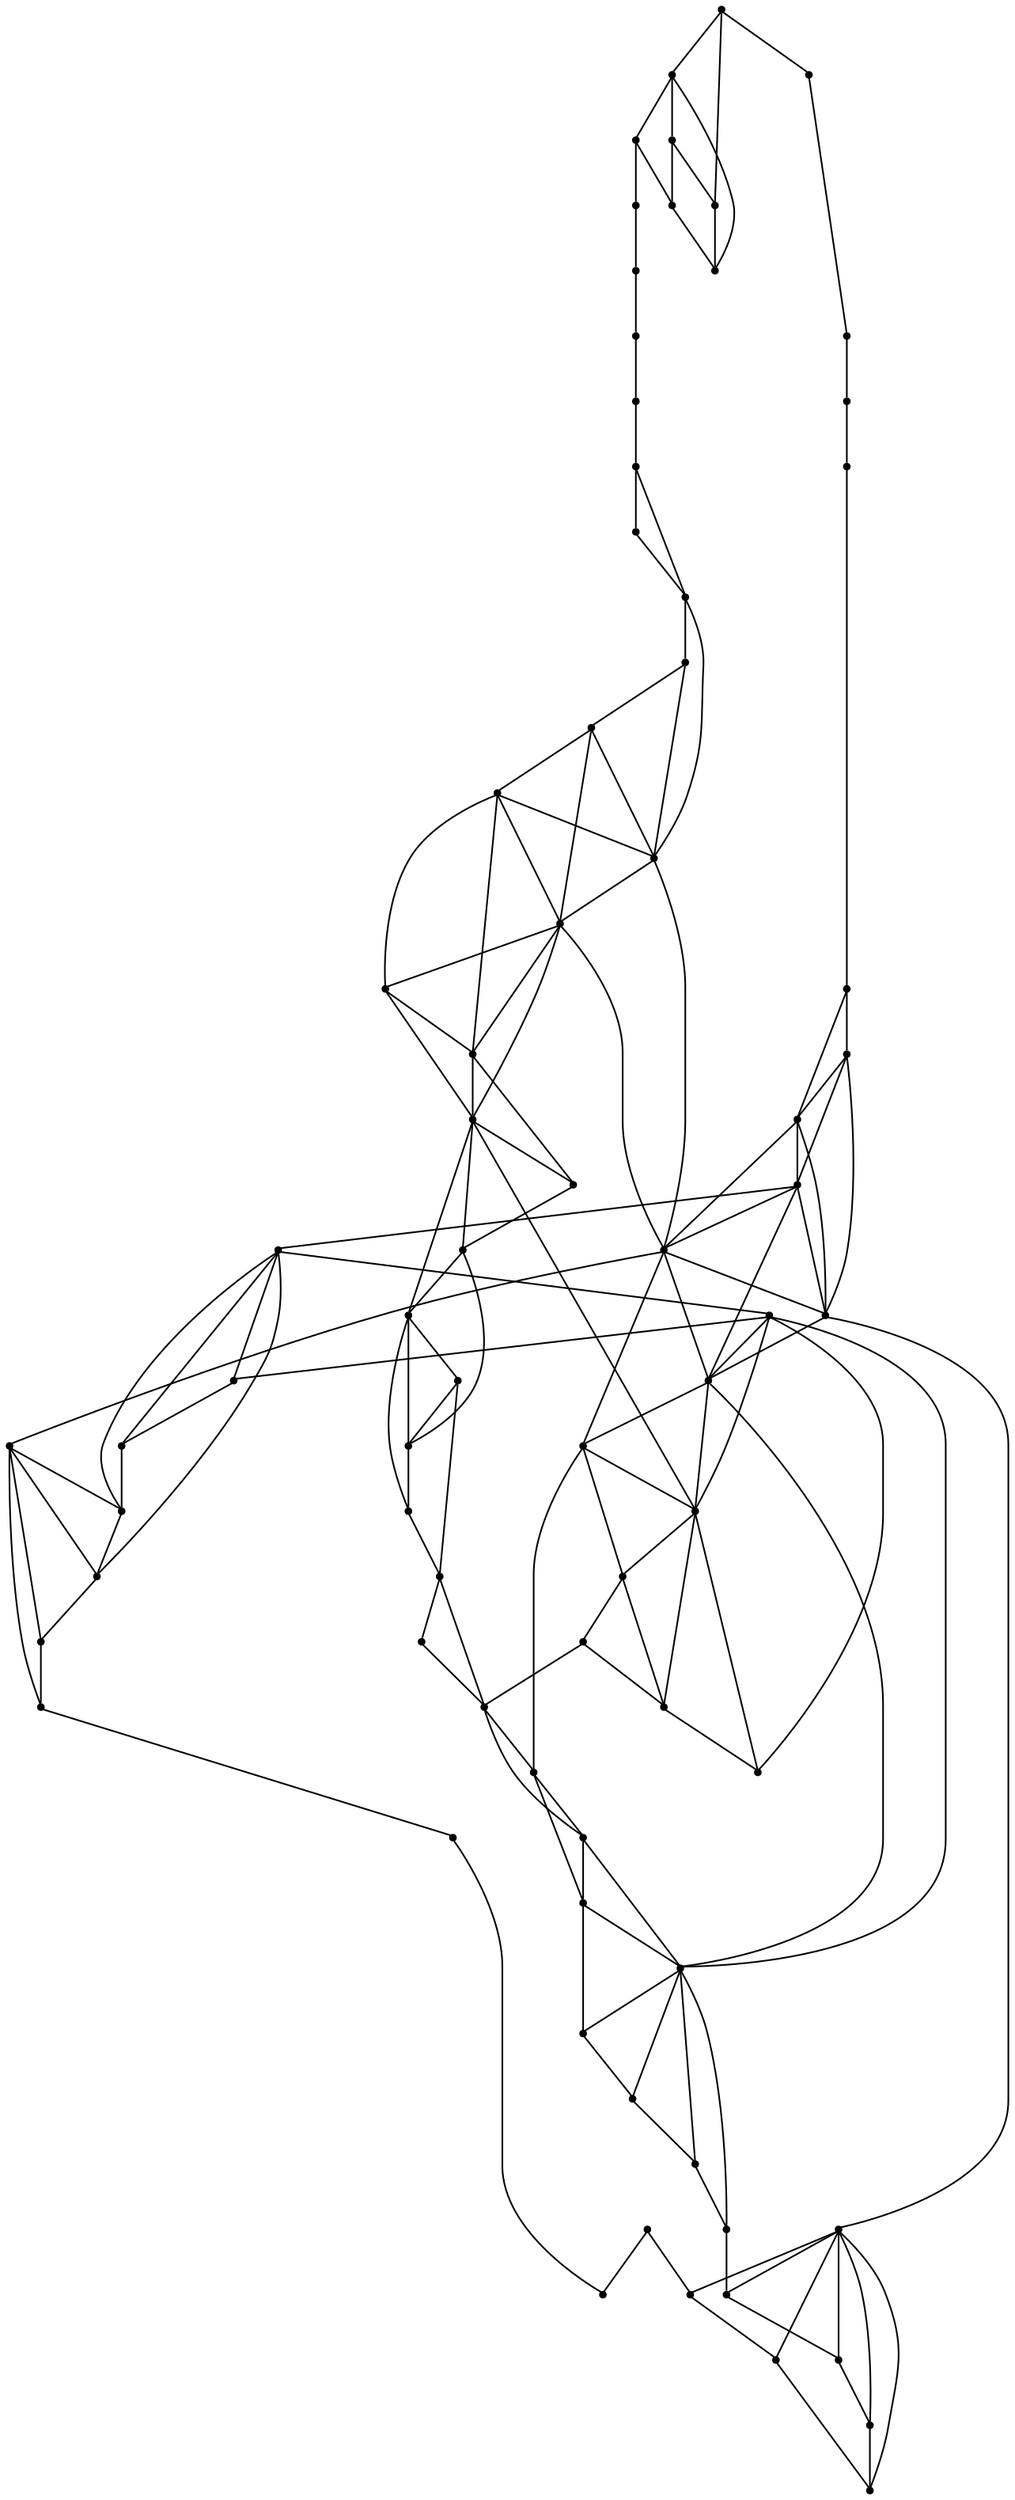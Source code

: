 graph {
  node [shape=point,comment="{\"directed\":false,\"doi\":\"10.1007/11618058_3\",\"figure\":\"5 (7)\"}"]

  v0 [pos="863.7898255813953,1519.6936285230847"]
  v1 [pos="862.2937409156976,1532.141557905409"]
  v2 [pos="864.5149913699128,1510.001976860894"]
  v3 [pos="866.5528797238372,1502.007197909885"]
  v4 [pos="845.3739371366279,1555.7113325330947"]
  v5 [pos="858.217996002907,1562.8999070061577"]
  v6 [pos="855.7081259084302,1580.6248660617405"]
  v7 [pos="858.0481626998546,1502.4404839409722"]
  v8 [pos="844.8769485828489,1524.2082273695203"]
  v9 [pos="838.104855559593,1537.6363432142468"]
  v10 [pos="852.8013422056686,1599.5415365431043"]
  v11 [pos="850.4331667877906,1617.7071567111543"]
  v12 [pos="846.6491733284884,1637.961355421278"]
  v13 [pos="842.4525436046512,1658.369731479221"]
  v14 [pos="829.2000454215116,1676.9207314385308"]
  v15 [pos="832.3829533066861,1698.0488137139214"]
  v16 [pos="826.566269985465,1562.094656202528"]
  v17 [pos="807.4699990915698,1583.1571892632378"]
  v18 [pos="743.5966365370639,1615.4499049716524"]
  v19 [pos="827.0486328124999,1716.7977646721733"]
  v20 [pos="816.9144349563954,1587.8363605075413"]
  v21 [pos="821.590343386628,1735.4821836683486"]
  v22 [pos="812.8835051780524,1746.5269720289443"]
  v23 [pos="803.0660337936046,1673.8894458346897"]
  v24 [pos="769.9213231286337,1664.76964908176"]
  v25 [pos="810.2257085755814,1763.069692823622"]
  v26 [pos="811.9968840843022,1605.9206958346895"]
  v27 [pos="805.1872728924418,1783.0540334913467"]
  v28 [pos="808.7410542332849,1629.640483432346"]
  v29 [pos="796.7888308502908,1628.415456983778"]
  v30 [pos="798.7443859011627,1794.6207042270237"]
  v31 [pos="804.5246638808139,1658.312415652805"]
  v32 [pos="783.870784883721,1702.5082266065808"]
  v33 [pos="792.5140806686046,1804.1113849216038"]
  v34 [pos="802.941015625,1723.3696297539605"]
  v35 [pos="739.0739325944767,1658.2749044630261"]
  v36 [pos="696.158648255814,1702.635319603814"]
  v37 [pos="802.9358330305232,1701.1164978875054"]
  v38 [pos="793.9278956213662,1707.6738035413955"]
  v39 [pos="785.3627361918604,1810.4613299899631"]
  v40 [pos="802.0408339389535,1709.8540619744194"]
  v41 [pos="798.4193768168606,1716.6154539320205"]
  v42 [pos="777.5904978197674,1812.664444817437"]
  v43 [pos="727.1175440588662,1621.4603101942273"]
  v44 [pos="749.1977016715116,1775.8154864841038"]
  v45 [pos="770.3349291424419,1809.844620598687"]
  v46 [pos="761.4009947311047,1805.4321602715386"]
  v47 [pos="752.114898255814,1797.7571165296768"]
  v48 [pos="731.5110646802325,1774.6644333733452"]
  v49 [pos="721.9561727834301,1759.2571572197808"]
  v50 [pos="712.9284429505815,1734.3905444675022"]
  v51 [pos="682.3102470930232,1595.4279895358616"]
  v52 [pos="698.5424509447674,1607.8696882459851"]
  v53 [pos="694.299972747093,1734.0186114841038"]
  v54 [pos="663.1775072674418,1588.8529773288303"]
  v55 [pos="664.3235919331395,1707.9321857028538"]
  v56 [pos="644.4657340116279,1581.0519849989148"]
  v57 [pos="632.9010446947674,1684.7280180189343"]
  v58 [pos="648.1299395893896,1697.2238218519421"]
  v59 [pos="628.2324809229651,1575.2540266248911"]
  v60 [pos="615.8854106104651,1675.1352941724988"]
  v61 [pos="602.3485056322675,1662.9415507846409"]
  v62 [pos="612.9473564680233,1571.5738610161675"]
  v63 [pos="599.3489916424419,1569.4029803805881"]
  v64 [pos="590.3108330305232,1650.6373719109429"]
  v65 [pos="587.6916197311047,1569.1894527011448"]
  v66 [pos="579.9589185138082,1638.6113798353406"]
  v67 [pos="577.9460528706395,1570.8738640679253"]
  v68 [pos="571.8928461119185,1626.5821134779187"]
  v69 [pos="570.3092137536337,1574.3623729281956"]
  v70 [pos="565.9375681322674,1615.124892764621"]
  v71 [pos="564.8707167514535,1579.619693332248"]
  v72 [pos="562.2118868095929,1604.4821734958225"]
  v73 [pos="561.683675508721,1586.5040456983777"]
  v74 [pos="560.7970067223837,1594.8529875013562"]

  v0 -- v1 [id="-1",pos="863.7898255813953,1519.6936285230847 862.2937409156976,1532.141557905409 862.2937409156976,1532.141557905409 862.2937409156976,1532.141557905409"]
  v74 -- v73 [id="-2",pos="560.7970067223837,1594.8529875013562 561.683675508721,1586.5040456983777 561.683675508721,1586.5040456983777 561.683675508721,1586.5040456983777"]
  v73 -- v71 [id="-6",pos="561.683675508721,1586.5040456983777 564.8707167514535,1579.619693332248 564.8707167514535,1579.619693332248 564.8707167514535,1579.619693332248"]
  v71 -- v69 [id="-11",pos="564.8707167514535,1579.619693332248 570.3092137536337,1574.3623729281956 570.3092137536337,1574.3623729281956 570.3092137536337,1574.3623729281956"]
  v72 -- v74 [id="-14",pos="562.2118868095929,1604.4821734958225 560.7970067223837,1594.8529875013562 560.7970067223837,1594.8529875013562 560.7970067223837,1594.8529875013562"]
  v72 -- v70 [id="-20",pos="562.2118868095929,1604.4821734958225 565.9375681322674,1615.124892764621 565.9375681322674,1615.124892764621 565.9375681322674,1615.124892764621"]
  v70 -- v68 [id="-24",pos="565.9375681322674,1615.124892764621 571.8928461119185,1626.5821134779187 571.8928461119185,1626.5821134779187 571.8928461119185,1626.5821134779187"]
  v69 -- v67 [id="-46",pos="570.3092137536337,1574.3623729281956 577.9460528706395,1570.8738640679253 577.9460528706395,1570.8738640679253 577.9460528706395,1570.8738640679253"]
  v68 -- v66 [id="-55",pos="571.8928461119185,1626.5821134779187 579.9589185138082,1638.6113798353406 579.9589185138082,1638.6113798353406 579.9589185138082,1638.6113798353406"]
  v71 -- v72 [id="-65",pos="564.8707167514535,1579.619693332248 562.2118868095929,1604.4821734958225 562.2118868095929,1604.4821734958225 562.2118868095929,1604.4821734958225"]
  v67 -- v65 [id="-79",pos="577.9460528706395,1570.8738640679253 587.6916197311047,1569.1894527011448 587.6916197311047,1569.1894527011448 587.6916197311047,1569.1894527011448"]
  v66 -- v64 [id="-89",pos="579.9589185138082,1638.6113798353406 590.3108330305232,1650.6373719109429 590.3108330305232,1650.6373719109429 590.3108330305232,1650.6373719109429"]
  v69 -- v74 [id="-96",pos="570.3092137536337,1574.3623729281956 560.7970067223837,1594.8529875013562 560.7970067223837,1594.8529875013562 560.7970067223837,1594.8529875013562"]
  v65 -- v63 [id="-111",pos="587.6916197311047,1569.1894527011448 599.3489916424419,1569.4029803805881 599.3489916424419,1569.4029803805881 599.3489916424419,1569.4029803805881"]
  v64 -- v61 [id="-123",pos="590.3108330305232,1650.6373719109429 602.3485056322675,1662.9415507846409 602.3485056322675,1662.9415507846409 602.3485056322675,1662.9415507846409"]
  v67 -- v73 [id="-130",pos="577.9460528706395,1570.8738640679253 561.683675508721,1586.5040456983777 561.683675508721,1586.5040456983777 561.683675508721,1586.5040456983777"]
  v63 -- v62 [id="-146",pos="599.3489916424419,1569.4029803805881 612.9473564680233,1571.5738610161675 612.9473564680233,1571.5738610161675 612.9473564680233,1571.5738610161675"]
  v61 -- v60 [id="-157",pos="602.3485056322675,1662.9415507846409 615.8854106104651,1675.1352941724988 615.8854106104651,1675.1352941724988 615.8854106104651,1675.1352941724988"]
  v65 -- v71 [id="-164",pos="587.6916197311047,1569.1894527011448 564.8707167514535,1579.619693332248 564.8707167514535,1579.619693332248 564.8707167514535,1579.619693332248"]
  v62 -- v59 [id="-182",pos="612.9473564680233,1571.5738610161675 628.2324809229651,1575.2540266248911 628.2324809229651,1575.2540266248911 628.2324809229651,1575.2540266248911"]
  v61 -- v57 [id="-190",pos="602.3485056322675,1662.9415507846409 632.9010446947674,1684.7280180189343 632.9010446947674,1684.7280180189343 632.9010446947674,1684.7280180189343"]
  v59 -- v56 [id="-214",pos="628.2324809229651,1575.2540266248911 644.4657340116279,1581.0519849989148 644.4657340116279,1581.0519849989148 644.4657340116279,1581.0519849989148"]
  v60 -- v57 [id="-223",pos="615.8854106104651,1675.1352941724988 632.9010446947674,1684.7280180189343 632.9010446947674,1684.7280180189343 632.9010446947674,1684.7280180189343"]
  v57 -- v58 [id="-224",pos="632.9010446947674,1684.7280180189343 648.1299395893896,1697.2238218519421 648.1299395893896,1697.2238218519421 648.1299395893896,1697.2238218519421"]
  v2 -- v0 [id="-242",pos="864.5149913699128,1510.001976860894 863.7898255813953,1519.6936285230847 863.7898255813953,1519.6936285230847 863.7898255813953,1519.6936285230847"]
  v58 -- v55 [id="-256",pos="648.1299395893896,1697.2238218519421 664.3235919331395,1707.9321857028538 664.3235919331395,1707.9321857028538 664.3235919331395,1707.9321857028538"]
  v56 -- v54 [id="-271",pos="644.4657340116279,1581.0519849989148 663.1775072674418,1588.8529773288303 663.1775072674418,1588.8529773288303 663.1775072674418,1588.8529773288303"]
  v54 -- v51 [id="-274",pos="663.1775072674418,1588.8529773288303 682.3102470930232,1595.4279895358616 682.3102470930232,1595.4279895358616 682.3102470930232,1595.4279895358616"]
  v57 -- v36 [id="-290",pos="632.9010446947674,1684.7280180189343 696.158648255814,1702.635319603814 696.158648255814,1702.635319603814 696.158648255814,1702.635319603814"]
  v54 -- v52 [id="-312",pos="663.1775072674418,1588.8529773288303 698.5424509447674,1607.8696882459851 698.5424509447674,1607.8696882459851 698.5424509447674,1607.8696882459851"]
  v55 -- v53 [id="-323",pos="664.3235919331395,1707.9321857028538 694.299972747093,1734.0186114841038 694.299972747093,1734.0186114841038 694.299972747093,1734.0186114841038"]
  v3 -- v2 [id="-325",pos="866.5528797238372,1502.007197909885 864.5149913699128,1510.001976860894 864.5149913699128,1510.001976860894 864.5149913699128,1510.001976860894"]
  v58 -- v36 [id="-327",pos="648.1299395893896,1697.2238218519421 696.158648255814,1702.635319603814 696.158648255814,1702.635319603814 696.158648255814,1702.635319603814"]
  v51 -- v52 [id="-347",pos="682.3102470930232,1595.4279895358616 698.5424509447674,1607.8696882459851 698.5424509447674,1607.8696882459851 698.5424509447674,1607.8696882459851"]
  v52 -- v43 [id="-348",pos="698.5424509447674,1607.8696882459851 727.1175440588662,1621.4603101942273 727.1175440588662,1621.4603101942273 727.1175440588662,1621.4603101942273"]
  v55 -- v36 [id="-353",pos="664.3235919331395,1707.9321857028538 696.158648255814,1702.635319603814 696.158648255814,1702.635319603814 696.158648255814,1702.635319603814"]
  v55 -- v50 [id="-354",pos="664.3235919331395,1707.9321857028538 712.9284429505815,1734.3905444675022 712.9284429505815,1734.3905444675022 712.9284429505815,1734.3905444675022"]
  v51 -- v43 [id="-372",pos="682.3102470930232,1595.4279895358616 727.1175440588662,1621.4603101942273 727.1175440588662,1621.4603101942273 727.1175440588662,1621.4603101942273"]
  v51 -- v18 [id="-373",pos="682.3102470930232,1595.4279895358616 743.5966365370639,1615.4499049716524 743.5966365370639,1615.4499049716524 743.5966365370639,1615.4499049716524"]
  v53 -- v36 [id="-383",pos="694.299972747093,1734.0186114841038 696.158648255814,1702.635319603814 696.158648255814,1702.635319603814 696.158648255814,1702.635319603814"]
  v53 -- v48 [id="-391",pos="694.299972747093,1734.0186114841038 731.5110646802325,1774.6644333733452 731.5110646802325,1774.6644333733452 731.5110646802325,1774.6644333733452"]
  v53 -- v49 [id="-392",pos="694.299972747093,1734.0186114841038 721.9561727834301,1759.2571572197808 721.9561727834301,1759.2571572197808 721.9561727834301,1759.2571572197808"]
  v53 -- v50 [id="-398",pos="694.299972747093,1734.0186114841038 712.9284429505815,1734.3905444675022 712.9284429505815,1734.3905444675022 712.9284429505815,1734.3905444675022"]
  v36 -- v35 [id="-405",pos="696.158648255814,1702.635319603814 739.0739325944767,1658.2749044630261 739.0739325944767,1658.2749044630261 739.0739325944767,1658.2749044630261"]
  v35 -- v17 [id="-406",pos="739.0739325944767,1658.2749044630261 807.4699990915698,1583.1571892632378 807.4699990915698,1583.1571892632378 807.4699990915698,1583.1571892632378"]
  v36 -- v50 [id="-407",pos="696.158648255814,1702.635319603814 712.9284429505815,1734.3905444675022 712.9284429505815,1734.3905444675022 712.9284429505815,1734.3905444675022"]
  v50 -- v49 [id="-408",pos="712.9284429505815,1734.3905444675022 721.9561727834301,1759.2571572197808 721.9561727834301,1759.2571572197808 721.9561727834301,1759.2571572197808"]
  v52 -- v35 [id="-412",pos="698.5424509447674,1607.8696882459851 739.0739325944767,1658.2749044630261 739.0739325944767,1658.2749044630261 739.0739325944767,1658.2749044630261"]
  v52 -- v18 [id="-416",pos="698.5424509447674,1607.8696882459851 743.5966365370639,1615.4499049716524 743.5966365370639,1615.4499049716524 743.5966365370639,1615.4499049716524"]
  v50 -- v35 [id="-425",pos="712.9284429505815,1734.3905444675022 739.0739325944767,1658.2749044630261 739.0739325944767,1658.2749044630261 739.0739325944767,1658.2749044630261"]
  v50 -- v48 [id="-431",pos="712.9284429505815,1734.3905444675022 731.5110646802325,1774.6644333733452 731.5110646802325,1774.6644333733452 731.5110646802325,1774.6644333733452"]
  v50 -- v44 [id="-432",pos="712.9284429505815,1734.3905444675022 749.1977016715116,1775.8154864841038 749.1977016715116,1775.8154864841038 749.1977016715116,1775.8154864841038"]
  v49 -- v48 [id="-444",pos="721.9561727834301,1759.2571572197808 731.5110646802325,1774.6644333733452 731.5110646802325,1774.6644333733452 731.5110646802325,1774.6644333733452"]
  v48 -- v47 [id="-447",pos="731.5110646802325,1774.6644333733452 752.114898255814,1797.7571165296768 752.114898255814,1797.7571165296768 752.114898255814,1797.7571165296768"]
  v49 -- v44 [id="-448",pos="721.9561727834301,1759.2571572197808 749.1977016715116,1775.8154864841038 749.1977016715116,1775.8154864841038 749.1977016715116,1775.8154864841038"]
  v43 -- v35 [id="-458",pos="727.1175440588662,1621.4603101942273 739.0739325944767,1658.2749044630261 739.0739325944767,1658.2749044630261 739.0739325944767,1658.2749044630261"]
  v43 -- v24 [id="-460",pos="727.1175440588662,1621.4603101942273 769.9213231286337,1664.76964908176 769.9213231286337,1664.76964908176 769.9213231286337,1664.76964908176"]
  v43 -- v18 [id="-461",pos="727.1175440588662,1621.4603101942273 743.5966365370639,1615.4499049716524 743.5966365370639,1615.4499049716524 743.5966365370639,1615.4499049716524"]
  v43 -- v29 [id="-464",pos="727.1175440588662,1621.4603101942273 796.7888308502908,1628.415456983778 796.7888308502908,1628.415456983778 796.7888308502908,1628.415456983778"]
  v47 -- v46 [id="-476",pos="752.114898255814,1797.7571165296768 761.4009947311047,1805.4321602715386 761.4009947311047,1805.4321602715386 761.4009947311047,1805.4321602715386"]
  v48 -- v44 [id="-478",pos="731.5110646802325,1774.6644333733452 749.1977016715116,1775.8154864841038 749.1977016715116,1775.8154864841038 749.1977016715116,1775.8154864841038"]
  v35 -- v18 [id="-483",pos="739.0739325944767,1658.2749044630261 743.5966365370639,1615.4499049716524 743.5966365370639,1615.4499049716524 743.5966365370639,1615.4499049716524"]
  v35 -- v32 [id="-488",pos="739.0739325944767,1658.2749044630261 783.870784883721,1702.5082266065808 783.870784883721,1702.5082266065808 783.870784883721,1702.5082266065808"]
  v35 -- v24 [id="-491",pos="739.0739325944767,1658.2749044630261 769.9213231286337,1664.76964908176 769.9213231286337,1664.76964908176 769.9213231286337,1664.76964908176"]
  v18 -- v24 [id="-501",pos="743.5966365370639,1615.4499049716524 769.9213231286337,1664.76964908176 769.9213231286337,1664.76964908176 769.9213231286337,1664.76964908176"]
  v18 -- v4 [id="-502",pos="743.5966365370639,1615.4499049716524 845.3739371366279,1555.7113325330947 845.3739371366279,1555.7113325330947 845.3739371366279,1555.7113325330947"]
  v44 -- v47 [id="-514",pos="749.1977016715116,1775.8154864841038 752.114898255814,1797.7571165296768 752.114898255814,1797.7571165296768 752.114898255814,1797.7571165296768"]
  v44 -- v38 [id="-515",pos="749.1977016715116,1775.8154864841038 793.9278956213662,1707.6738035413955 793.9278956213662,1707.6738035413955 793.9278956213662,1707.6738035413955"]
  v44 -- v46 [id="-516",pos="749.1977016715116,1775.8154864841038 761.4009947311047,1805.4321602715386 761.4009947311047,1805.4321602715386 761.4009947311047,1805.4321602715386"]
  v44 -- v45 [id="-520",pos="749.1977016715116,1775.8154864841038 770.3349291424419,1809.844620598687 770.3349291424419,1809.844620598687 770.3349291424419,1809.844620598687"]
  v3 -- v7 [id="-529",pos="866.5528797238372,1502.007197909885 865.2651162790697,1499.4821226331921 865.2651162790697,1499.4821226331921 865.2651162790697,1499.4821226331921 858.0481626998546,1502.4404839409722 858.0481626998546,1502.4404839409722 858.0481626998546,1502.4404839409722"]
  v46 -- v45 [id="-532",pos="761.4009947311047,1805.4321602715386 770.3349291424419,1809.844620598687 770.3349291424419,1809.844620598687 770.3349291424419,1809.844620598687"]
  v45 -- v42 [id="-533",pos="770.3349291424419,1809.844620598687 777.5904978197674,1812.664444817437 777.5904978197674,1812.664444817437 777.5904978197674,1812.664444817437"]
  v46 -- v39 [id="-547",pos="761.4009947311047,1805.4321602715386 785.3627361918604,1810.4613299899631 785.3627361918604,1810.4613299899631 785.3627361918604,1810.4613299899631"]
  v24 -- v32 [id="-563",pos="769.9213231286337,1664.76964908176 783.870784883721,1702.5082266065808 783.870784883721,1702.5082266065808 783.870784883721,1702.5082266065808"]
  v24 -- v38 [id="-564",pos="769.9213231286337,1664.76964908176 793.9278956213662,1707.6738035413955 793.9278956213662,1707.6738035413955 793.9278956213662,1707.6738035413955"]
  v24 -- v14 [id="-566",pos="769.9213231286337,1664.76964908176 829.2000454215116,1676.9207314385308 829.2000454215116,1676.9207314385308 829.2000454215116,1676.9207314385308"]
  v45 -- v33 [id="-568",pos="770.3349291424419,1809.844620598687 792.5140806686046,1804.1113849216038 792.5140806686046,1804.1113849216038 792.5140806686046,1804.1113849216038"]
  v45 -- v39 [id="-571",pos="770.3349291424419,1809.844620598687 785.3627361918604,1810.4613299899631 785.3627361918604,1810.4613299899631 785.3627361918604,1810.4613299899631"]
  v42 -- v30 [id="-582",pos="777.5904978197674,1812.664444817437 798.7443859011627,1794.6207042270237 798.7443859011627,1794.6207042270237 798.7443859011627,1794.6207042270237"]
  v42 -- v39 [id="-584",pos="777.5904978197674,1812.664444817437 785.3627361918604,1810.4613299899631 785.3627361918604,1810.4613299899631 785.3627361918604,1810.4613299899631"]
  v39 -- v33 [id="-585",pos="785.3627361918604,1810.4613299899631 792.5140806686046,1804.1113849216038 792.5140806686046,1804.1113849216038 792.5140806686046,1804.1113849216038"]
  v32 -- v22 [id="-606",pos="783.870784883721,1702.5082266065808 812.8835051780524,1746.5269720289443 812.8835051780524,1746.5269720289443 812.8835051780524,1746.5269720289443"]
  v32 -- v41 [id="-607",pos="783.870784883721,1702.5082266065808 798.4193768168606,1716.6154539320205 798.4193768168606,1716.6154539320205 798.4193768168606,1716.6154539320205"]
  v32 -- v38 [id="-608",pos="783.870784883721,1702.5082266065808 793.9278956213662,1707.6738035413955 793.9278956213662,1707.6738035413955 793.9278956213662,1707.6738035413955"]
  v33 -- v30 [id="-610",pos="792.5140806686046,1804.1113849216038 798.7443859011627,1794.6207042270237 798.7443859011627,1794.6207042270237 798.7443859011627,1794.6207042270237"]
  v30 -- v27 [id="-611",pos="798.7443859011627,1794.6207042270237 805.1872728924418,1783.0540334913467 805.1872728924418,1783.0540334913467 805.1872728924418,1783.0540334913467"]
  v30 -- v25 [id="-633",pos="798.7443859011627,1794.6207042270237 810.2257085755814,1763.069692823622 810.2257085755814,1763.069692823622 810.2257085755814,1763.069692823622"]
  v38 -- v41 [id="-638",pos="793.9278956213662,1707.6738035413955 793.6809593023256,1710.5612750583225 793.6809593023256,1710.5612750583225 793.6809593023256,1710.5612750583225 798.4193768168606,1716.6154539320205 798.4193768168606,1716.6154539320205 798.4193768168606,1716.6154539320205"]
  v38 -- v23 [id="-640",pos="793.9278956213662,1707.6738035413955 803.0660337936046,1673.8894458346897 803.0660337936046,1673.8894458346897 803.0660337936046,1673.8894458346897"]
  v38 -- v40 [id="-654",pos="793.9278956213662,1707.6738035413955 802.0408339389535,1709.8540619744194 802.0408339389535,1709.8540619744194 802.0408339389535,1709.8540619744194"]
  v23 -- v31 [id="-659",pos="803.0660337936046,1673.8894458346897 804.5246638808139,1658.312415652805 804.5246638808139,1658.312415652805 804.5246638808139,1658.312415652805"]
  v29 -- v20 [id="-663",pos="796.7888308502908,1628.415456983778 816.9144349563954,1587.8363605075413 816.9144349563954,1587.8363605075413 816.9144349563954,1587.8363605075413"]
  v29 -- v23 [id="-665",pos="796.7888308502908,1628.415456983778 803.0660337936046,1673.8894458346897 803.0660337936046,1673.8894458346897 803.0660337936046,1673.8894458346897"]
  v29 -- v26 [id="-666",pos="796.7888308502908,1628.415456983778 811.9968840843022,1605.9206958346895 811.9968840843022,1605.9206958346895 811.9968840843022,1605.9206958346895"]
  v29 -- v31 [id="-668",pos="796.7888308502908,1628.415456983778 804.5246638808139,1658.312415652805 804.5246638808139,1658.312415652805 804.5246638808139,1658.312415652805"]
  v25 -- v22 [id="-675",pos="810.2257085755814,1763.069692823622 812.8835051780524,1746.5269720289443 812.8835051780524,1746.5269720289443 812.8835051780524,1746.5269720289443"]
  v41 -- v40 [id="-677",pos="798.4193768168606,1716.6154539320205 802.0408339389535,1709.8540619744194 802.0408339389535,1709.8540619744194 802.0408339389535,1709.8540619744194"]
  v27 -- v25 [id="-679",pos="805.1872728924418,1783.0540334913467 810.2257085755814,1763.069692823622 810.2257085755814,1763.069692823622 810.2257085755814,1763.069692823622"]
  v29 -- v28 [id="-680",pos="796.7888308502908,1628.415456983778 808.7410542332849,1629.640483432346 808.7410542332849,1629.640483432346 808.7410542332849,1629.640483432346"]
  v41 -- v34 [id="-688",pos="798.4193768168606,1716.6154539320205 802.941015625,1723.3696297539605 802.941015625,1723.3696297539605 802.941015625,1723.3696297539605"]
  v38 -- v37 [id="-693",pos="793.9278956213662,1707.6738035413955 802.9358330305232,1701.1164978875054 802.9358330305232,1701.1164978875054 802.9358330305232,1701.1164978875054"]
  v40 -- v37 [id="-700",pos="802.0408339389535,1709.8540619744194 802.9358330305232,1701.1164978875054 802.9358330305232,1701.1164978875054 802.9358330305232,1701.1164978875054"]
  v37 -- v23 [id="-707",pos="802.9358330305232,1701.1164978875054 803.0660337936046,1673.8894458346897 803.0660337936046,1673.8894458346897 803.0660337936046,1673.8894458346897"]
  v34 -- v40 [id="-717",pos="802.941015625,1723.3696297539605 802.0408339389535,1709.8540619744194 802.0408339389535,1709.8540619744194 802.0408339389535,1709.8540619744194"]
  v31 -- v28 [id="-732",pos="804.5246638808139,1658.312415652805 808.7410542332849,1629.640483432346 808.7410542332849,1629.640483432346 808.7410542332849,1629.640483432346"]
  v34 -- v25 [id="-752",pos="802.941015625,1723.3696297539605 810.2257085755814,1763.069692823622 810.2257085755814,1763.069692823622 810.2257085755814,1763.069692823622"]
  v28 -- v26 [id="-762",pos="808.7410542332849,1629.640483432346 811.9968840843022,1605.9206958346895 811.9968840843022,1605.9206958346895 811.9968840843022,1605.9206958346895"]
  v25 -- v21 [id="-779",pos="810.2257085755814,1763.069692823622 821.590343386628,1735.4821836683486 821.590343386628,1735.4821836683486 821.590343386628,1735.4821836683486"]
  v17 -- v9 [id="-791",pos="807.4699990915698,1583.1571892632378 838.104855559593,1537.6363432142468 838.104855559593,1537.6363432142468 838.104855559593,1537.6363432142468"]
  v9 -- v8 [id="-792",pos="838.104855559593,1537.6363432142468 844.8769485828489,1524.2082273695203 844.8769485828489,1524.2082273695203 844.8769485828489,1524.2082273695203"]
  v17 -- v26 [id="-794",pos="807.4699990915698,1583.1571892632378 811.9968840843022,1605.9206958346895 811.9968840843022,1605.9206958346895 811.9968840843022,1605.9206958346895"]
  v17 -- v16 [id="-795",pos="807.4699990915698,1583.1571892632378 826.566269985465,1562.094656202528 826.566269985465,1562.094656202528 826.566269985465,1562.094656202528"]
  v26 -- v20 [id="-798",pos="811.9968840843022,1605.9206958346895 816.9144349563954,1587.8363605075413 816.9144349563954,1587.8363605075413 816.9144349563954,1587.8363605075413"]
  v17 -- v20 [id="-812",pos="807.4699990915698,1583.1571892632378 816.9144349563954,1587.8363605075413 816.9144349563954,1587.8363605075413 816.9144349563954,1587.8363605075413"]
  v21 -- v19 [id="-822",pos="821.590343386628,1735.4821836683486 827.0486328124999,1716.7977646721733 827.0486328124999,1716.7977646721733 827.0486328124999,1716.7977646721733"]
  v20 -- v16 [id="-842",pos="816.9144349563954,1587.8363605075413 826.566269985465,1562.094656202528 826.566269985465,1562.094656202528 826.566269985465,1562.094656202528"]
  v22 -- v19 [id="-851",pos="812.8835051780524,1746.5269720289443 827.0486328124999,1716.7977646721733 827.0486328124999,1716.7977646721733 827.0486328124999,1716.7977646721733"]
  v19 -- v15 [id="-852",pos="827.0486328124999,1716.7977646721733 832.3829533066861,1698.0488137139214 832.3829533066861,1698.0488137139214 832.3829533066861,1698.0488137139214"]
  v22 -- v21 [id="-855",pos="812.8835051780524,1746.5269720289443 821.590343386628,1735.4821836683486 821.590343386628,1735.4821836683486 821.590343386628,1735.4821836683486"]
  v16 -- v9 [id="-871",pos="826.566269985465,1562.094656202528 838.104855559593,1537.6363432142468 838.104855559593,1537.6363432142468 838.104855559593,1537.6363432142468"]
  v21 -- v14 [id="-881",pos="821.590343386628,1735.4821836683486 829.2000454215116,1676.9207314385308 829.2000454215116,1676.9207314385308 829.2000454215116,1676.9207314385308"]
  v19 -- v14 [id="-898",pos="827.0486328124999,1716.7977646721733 829.2000454215116,1676.9207314385308 829.2000454215116,1676.9207314385308 829.2000454215116,1676.9207314385308"]
  v14 -- v23 [id="-902",pos="829.2000454215116,1676.9207314385308 803.0660337936046,1673.8894458346897 803.0660337936046,1673.8894458346897 803.0660337936046,1673.8894458346897"]
  v23 -- v24 [id="-903",pos="803.0660337936046,1673.8894458346897 769.9213231286337,1664.76964908176 769.9213231286337,1664.76964908176 769.9213231286337,1664.76964908176"]
  v15 -- v13 [id="-908",pos="832.3829533066861,1698.0488137139214 842.4525436046512,1658.369731479221 842.4525436046512,1658.369731479221 842.4525436046512,1658.369731479221"]
  v14 -- v11 [id="-921",pos="829.2000454215116,1676.9207314385308 850.4331667877906,1617.7071567111543 850.4331667877906,1617.7071567111543 850.4331667877906,1617.7071567111543"]
  v14 -- v12 [id="-923",pos="829.2000454215116,1676.9207314385308 846.6491733284884,1637.961355421278 846.6491733284884,1637.961355421278 846.6491733284884,1637.961355421278"]
  v14 -- v15 [id="-924",pos="829.2000454215116,1676.9207314385308 832.3829533066861,1698.0488137139214 832.3829533066861,1698.0488137139214 832.3829533066861,1698.0488137139214"]
  v14 -- v13 [id="-925",pos="829.2000454215116,1676.9207314385308 842.4525436046512,1658.369731479221 842.4525436046512,1658.369731479221 842.4525436046512,1658.369731479221"]
  v13 -- v12 [id="-939",pos="842.4525436046512,1658.369731479221 846.6491733284884,1637.961355421278 846.6491733284884,1637.961355421278 846.6491733284884,1637.961355421278"]
  v8 -- v7 [id="-953",pos="844.8769485828489,1524.2082273695203 858.0481626998546,1502.4404839409722 858.0481626998546,1502.4404839409722 858.0481626998546,1502.4404839409722"]
  v12 -- v11 [id="-964",pos="846.6491733284884,1637.961355421278 850.4331667877906,1617.7071567111543 850.4331667877906,1617.7071567111543 850.4331667877906,1617.7071567111543"]
  v11 -- v10 [id="-965",pos="850.4331667877906,1617.7071567111543 852.8013422056686,1599.5415365431043 852.8013422056686,1599.5415365431043 852.8013422056686,1599.5415365431043"]
  v4 -- v0 [id="-993",pos="845.3739371366279,1555.7113325330947 863.7898255813953,1519.6936285230847 863.7898255813953,1519.6936285230847 863.7898255813953,1519.6936285230847"]
  v4 -- v10 [id="-994",pos="845.3739371366279,1555.7113325330947 852.8013422056686,1599.5415365431043 852.8013422056686,1599.5415365431043 852.8013422056686,1599.5415365431043"]
  v4 -- v1 [id="-995",pos="845.3739371366279,1555.7113325330947 862.2937409156976,1532.141557905409 862.2937409156976,1532.141557905409 862.2937409156976,1532.141557905409"]
  v10 -- v6 [id="-1002",pos="852.8013422056686,1599.5415365431043 855.7081259084302,1580.6248660617405 855.7081259084302,1580.6248660617405 855.7081259084302,1580.6248660617405"]
  v4 -- v6 [id="-1005",pos="845.3739371366279,1555.7113325330947 855.7081259084302,1580.6248660617405 855.7081259084302,1580.6248660617405 855.7081259084302,1580.6248660617405"]
  v4 -- v5 [id="-1017",pos="845.3739371366279,1555.7113325330947 858.217996002907,1562.8999070061577 858.217996002907,1562.8999070061577 858.217996002907,1562.8999070061577"]
  v6 -- v5 [id="-1028",pos="855.7081259084302,1580.6248660617405 858.217996002907,1562.8999070061577 858.217996002907,1562.8999070061577 858.217996002907,1562.8999070061577"]
  v5 -- v1 [id="-1059",pos="858.217996002907,1562.8999070061577 862.2937409156976,1532.141557905409 862.2937409156976,1532.141557905409 862.2937409156976,1532.141557905409"]
  v4 -- v2 [id="-1101",pos="845.3739371366279,1555.7113325330947 864.5149913699128,1510.001976860894 864.5149913699128,1510.001976860894 864.5149913699128,1510.001976860894"]
}
